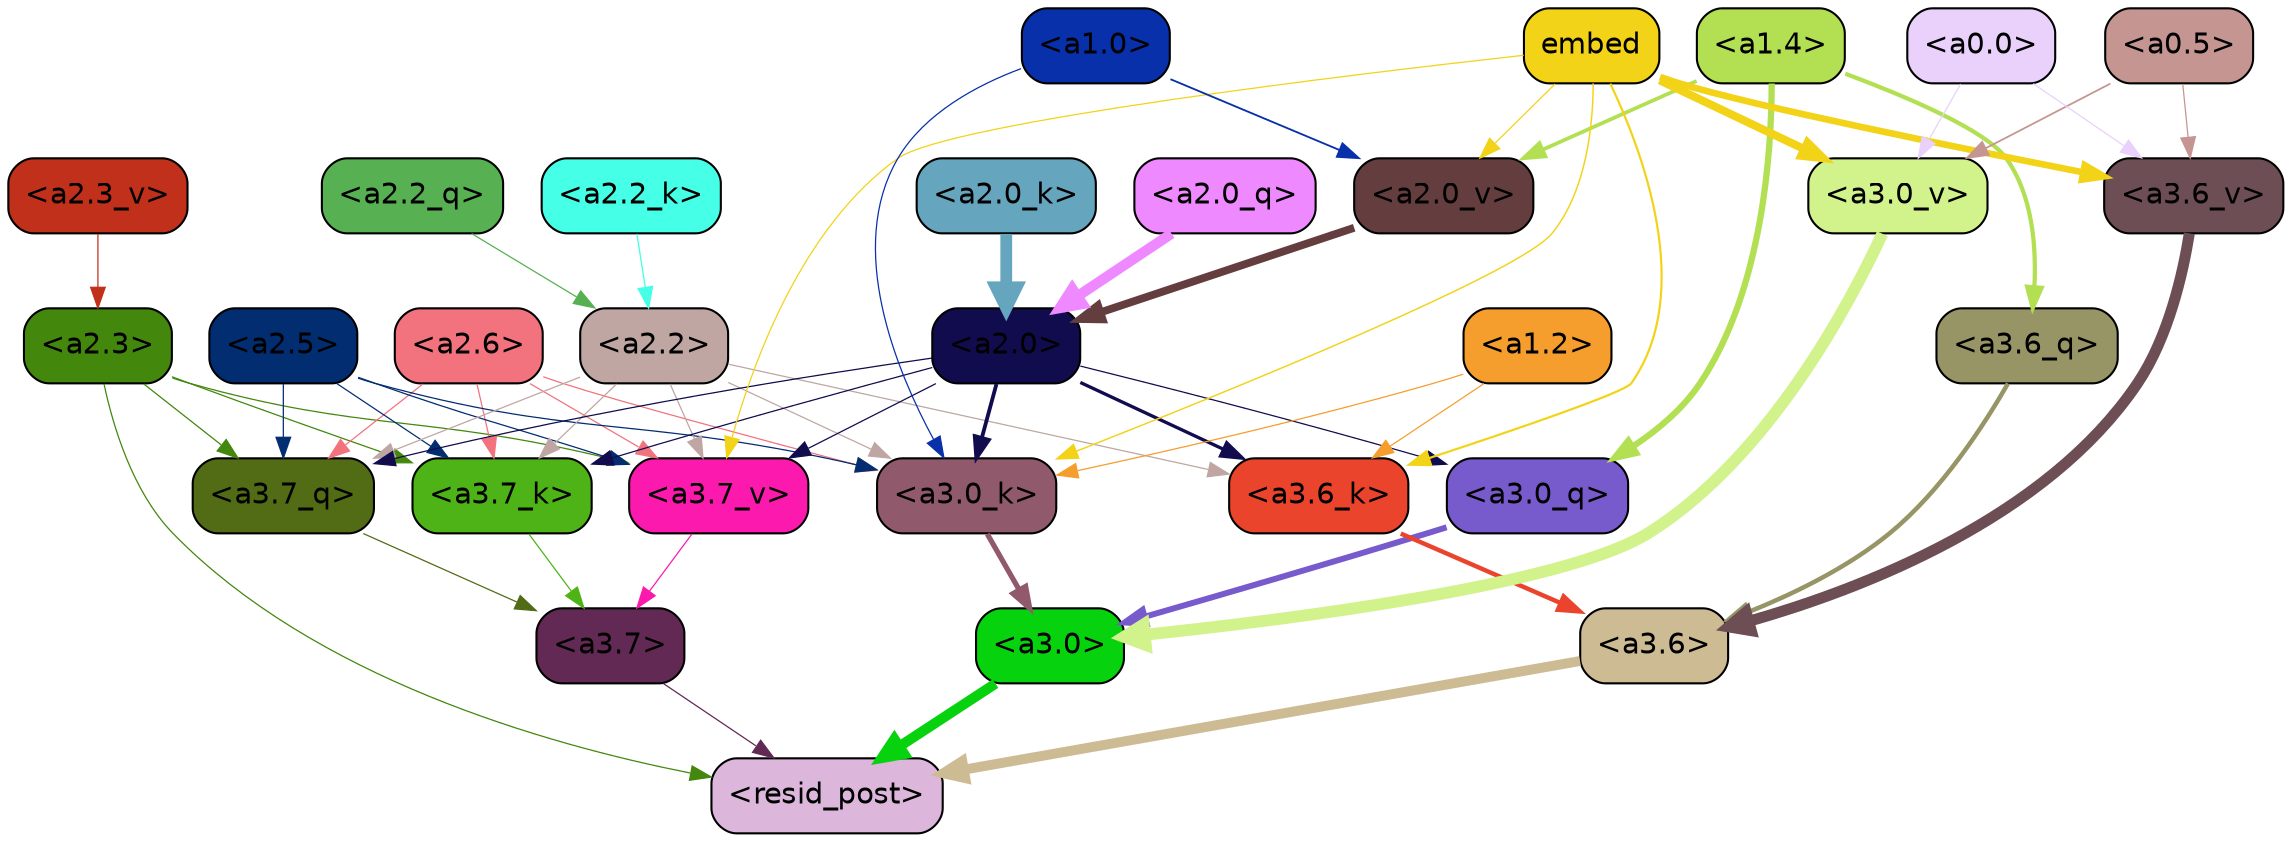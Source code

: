 strict digraph "" {
	graph [bgcolor=transparent,
		layout=dot,
		overlap=false,
		splines=true
	];
	"<a3.7>"	[color=black,
		fillcolor="#612954",
		fontname=Helvetica,
		shape=box,
		style="filled, rounded"];
	"<resid_post>"	[color=black,
		fillcolor="#dcb6db",
		fontname=Helvetica,
		shape=box,
		style="filled, rounded"];
	"<a3.7>" -> "<resid_post>"	[color="#612954",
		penwidth=0.6];
	"<a3.6>"	[color=black,
		fillcolor="#cdbb93",
		fontname=Helvetica,
		shape=box,
		style="filled, rounded"];
	"<a3.6>" -> "<resid_post>"	[color="#cdbb93",
		penwidth=4.751592040061951];
	"<a3.0>"	[color=black,
		fillcolor="#07d20e",
		fontname=Helvetica,
		shape=box,
		style="filled, rounded"];
	"<a3.0>" -> "<resid_post>"	[color="#07d20e",
		penwidth=4.904066681861877];
	"<a2.3>"	[color=black,
		fillcolor="#43870d",
		fontname=Helvetica,
		shape=box,
		style="filled, rounded"];
	"<a2.3>" -> "<resid_post>"	[color="#43870d",
		penwidth=0.6];
	"<a3.7_q>"	[color=black,
		fillcolor="#516c15",
		fontname=Helvetica,
		shape=box,
		style="filled, rounded"];
	"<a2.3>" -> "<a3.7_q>"	[color="#43870d",
		penwidth=0.6];
	"<a3.7_k>"	[color=black,
		fillcolor="#4eb317",
		fontname=Helvetica,
		shape=box,
		style="filled, rounded"];
	"<a2.3>" -> "<a3.7_k>"	[color="#43870d",
		penwidth=0.6];
	"<a3.7_v>"	[color=black,
		fillcolor="#fc19ad",
		fontname=Helvetica,
		shape=box,
		style="filled, rounded"];
	"<a2.3>" -> "<a3.7_v>"	[color="#43870d",
		penwidth=0.6];
	"<a3.7_q>" -> "<a3.7>"	[color="#516c15",
		penwidth=0.6];
	"<a3.6_q>"	[color=black,
		fillcolor="#979565",
		fontname=Helvetica,
		shape=box,
		style="filled, rounded"];
	"<a3.6_q>" -> "<a3.6>"	[color="#979565",
		penwidth=2.160832464694977];
	"<a3.0_q>"	[color=black,
		fillcolor="#775acb",
		fontname=Helvetica,
		shape=box,
		style="filled, rounded"];
	"<a3.0_q>" -> "<a3.0>"	[color="#775acb",
		penwidth=2.870753765106201];
	"<a3.7_k>" -> "<a3.7>"	[color="#4eb317",
		penwidth=0.6];
	"<a3.6_k>"	[color=black,
		fillcolor="#eb442c",
		fontname=Helvetica,
		shape=box,
		style="filled, rounded"];
	"<a3.6_k>" -> "<a3.6>"	[color="#eb442c",
		penwidth=2.13908451795578];
	"<a3.0_k>"	[color=black,
		fillcolor="#905a6c",
		fontname=Helvetica,
		shape=box,
		style="filled, rounded"];
	"<a3.0_k>" -> "<a3.0>"	[color="#905a6c",
		penwidth=2.520303964614868];
	"<a3.7_v>" -> "<a3.7>"	[color="#fc19ad",
		penwidth=0.6];
	"<a3.6_v>"	[color=black,
		fillcolor="#6d4e55",
		fontname=Helvetica,
		shape=box,
		style="filled, rounded"];
	"<a3.6_v>" -> "<a3.6>"	[color="#6d4e55",
		penwidth=5.297133803367615];
	"<a3.0_v>"	[color=black,
		fillcolor="#d2f28c",
		fontname=Helvetica,
		shape=box,
		style="filled, rounded"];
	"<a3.0_v>" -> "<a3.0>"	[color="#d2f28c",
		penwidth=5.680712580680847];
	"<a2.6>"	[color=black,
		fillcolor="#f2737d",
		fontname=Helvetica,
		shape=box,
		style="filled, rounded"];
	"<a2.6>" -> "<a3.7_q>"	[color="#f2737d",
		penwidth=0.6];
	"<a2.6>" -> "<a3.7_k>"	[color="#f2737d",
		penwidth=0.6];
	"<a2.6>" -> "<a3.0_k>"	[color="#f2737d",
		penwidth=0.6];
	"<a2.6>" -> "<a3.7_v>"	[color="#f2737d",
		penwidth=0.6];
	"<a2.5>"	[color=black,
		fillcolor="#022d71",
		fontname=Helvetica,
		shape=box,
		style="filled, rounded"];
	"<a2.5>" -> "<a3.7_q>"	[color="#022d71",
		penwidth=0.6];
	"<a2.5>" -> "<a3.7_k>"	[color="#022d71",
		penwidth=0.6];
	"<a2.5>" -> "<a3.0_k>"	[color="#022d71",
		penwidth=0.6];
	"<a2.5>" -> "<a3.7_v>"	[color="#022d71",
		penwidth=0.6];
	"<a2.2>"	[color=black,
		fillcolor="#bfa6a2",
		fontname=Helvetica,
		shape=box,
		style="filled, rounded"];
	"<a2.2>" -> "<a3.7_q>"	[color="#bfa6a2",
		penwidth=0.6];
	"<a2.2>" -> "<a3.7_k>"	[color="#bfa6a2",
		penwidth=0.6];
	"<a2.2>" -> "<a3.6_k>"	[color="#bfa6a2",
		penwidth=0.6];
	"<a2.2>" -> "<a3.0_k>"	[color="#bfa6a2",
		penwidth=0.6];
	"<a2.2>" -> "<a3.7_v>"	[color="#bfa6a2",
		penwidth=0.6];
	"<a2.0>"	[color=black,
		fillcolor="#110c4e",
		fontname=Helvetica,
		shape=box,
		style="filled, rounded"];
	"<a2.0>" -> "<a3.7_q>"	[color="#110c4e",
		penwidth=0.6];
	"<a2.0>" -> "<a3.0_q>"	[color="#110c4e",
		penwidth=0.6];
	"<a2.0>" -> "<a3.7_k>"	[color="#110c4e",
		penwidth=0.6];
	"<a2.0>" -> "<a3.6_k>"	[color="#110c4e",
		penwidth=1.5897698998451233];
	"<a2.0>" -> "<a3.0_k>"	[color="#110c4e",
		penwidth=1.8405593037605286];
	"<a2.0>" -> "<a3.7_v>"	[color="#110c4e",
		penwidth=0.6];
	"<a1.4>"	[color=black,
		fillcolor="#b2e052",
		fontname=Helvetica,
		shape=box,
		style="filled, rounded"];
	"<a1.4>" -> "<a3.6_q>"	[color="#b2e052",
		penwidth=2.0260728895664215];
	"<a1.4>" -> "<a3.0_q>"	[color="#b2e052",
		penwidth=3.0185627341270447];
	"<a2.0_v>"	[color=black,
		fillcolor="#643e3e",
		fontname=Helvetica,
		shape=box,
		style="filled, rounded"];
	"<a1.4>" -> "<a2.0_v>"	[color="#b2e052",
		penwidth=1.7970525026321411];
	"<a1.2>"	[color=black,
		fillcolor="#f59e2e",
		fontname=Helvetica,
		shape=box,
		style="filled, rounded"];
	"<a1.2>" -> "<a3.6_k>"	[color="#f59e2e",
		penwidth=0.6];
	"<a1.2>" -> "<a3.0_k>"	[color="#f59e2e",
		penwidth=0.6];
	embed	[color=black,
		fillcolor="#f2d318",
		fontname=Helvetica,
		shape=box,
		style="filled, rounded"];
	embed -> "<a3.6_k>"	[color="#f2d318",
		penwidth=1.046662151813507];
	embed -> "<a3.0_k>"	[color="#f2d318",
		penwidth=0.6995279788970947];
	embed -> "<a3.7_v>"	[color="#f2d318",
		penwidth=0.6];
	embed -> "<a3.6_v>"	[color="#f2d318",
		penwidth=3.1840110421180725];
	embed -> "<a3.0_v>"	[color="#f2d318",
		penwidth=3.9005755856633186];
	embed -> "<a2.0_v>"	[color="#f2d318",
		penwidth=0.6];
	"<a1.0>"	[color=black,
		fillcolor="#0830aa",
		fontname=Helvetica,
		shape=box,
		style="filled, rounded"];
	"<a1.0>" -> "<a3.0_k>"	[color="#0830aa",
		penwidth=0.6];
	"<a1.0>" -> "<a2.0_v>"	[color="#0830aa",
		penwidth=0.8836666345596313];
	"<a0.5>"	[color=black,
		fillcolor="#c59592",
		fontname=Helvetica,
		shape=box,
		style="filled, rounded"];
	"<a0.5>" -> "<a3.6_v>"	[color="#c59592",
		penwidth=0.6];
	"<a0.5>" -> "<a3.0_v>"	[color="#c59592",
		penwidth=0.8493617177009583];
	"<a0.0>"	[color=black,
		fillcolor="#e9d1fc",
		fontname=Helvetica,
		shape=box,
		style="filled, rounded"];
	"<a0.0>" -> "<a3.6_v>"	[color="#e9d1fc",
		penwidth=0.6];
	"<a0.0>" -> "<a3.0_v>"	[color="#e9d1fc",
		penwidth=0.6];
	"<a2.2_q>"	[color=black,
		fillcolor="#57b152",
		fontname=Helvetica,
		shape=box,
		style="filled, rounded"];
	"<a2.2_q>" -> "<a2.2>"	[color="#57b152",
		penwidth=0.6];
	"<a2.0_q>"	[color=black,
		fillcolor="#ef89ff",
		fontname=Helvetica,
		shape=box,
		style="filled, rounded"];
	"<a2.0_q>" -> "<a2.0>"	[color="#ef89ff",
		penwidth=5.0040658712387085];
	"<a2.2_k>"	[color=black,
		fillcolor="#45ffe6",
		fontname=Helvetica,
		shape=box,
		style="filled, rounded"];
	"<a2.2_k>" -> "<a2.2>"	[color="#45ffe6",
		penwidth=0.6304321400821209];
	"<a2.0_k>"	[color=black,
		fillcolor="#65a5bd",
		fontname=Helvetica,
		shape=box,
		style="filled, rounded"];
	"<a2.0_k>" -> "<a2.0>"	[color="#65a5bd",
		penwidth=5.6445024609565735];
	"<a2.3_v>"	[color=black,
		fillcolor="#c1301a",
		fontname=Helvetica,
		shape=box,
		style="filled, rounded"];
	"<a2.3_v>" -> "<a2.3>"	[color="#c1301a",
		penwidth=0.6];
	"<a2.0_v>" -> "<a2.0>"	[color="#643e3e",
		penwidth=3.781584322452545];
}
